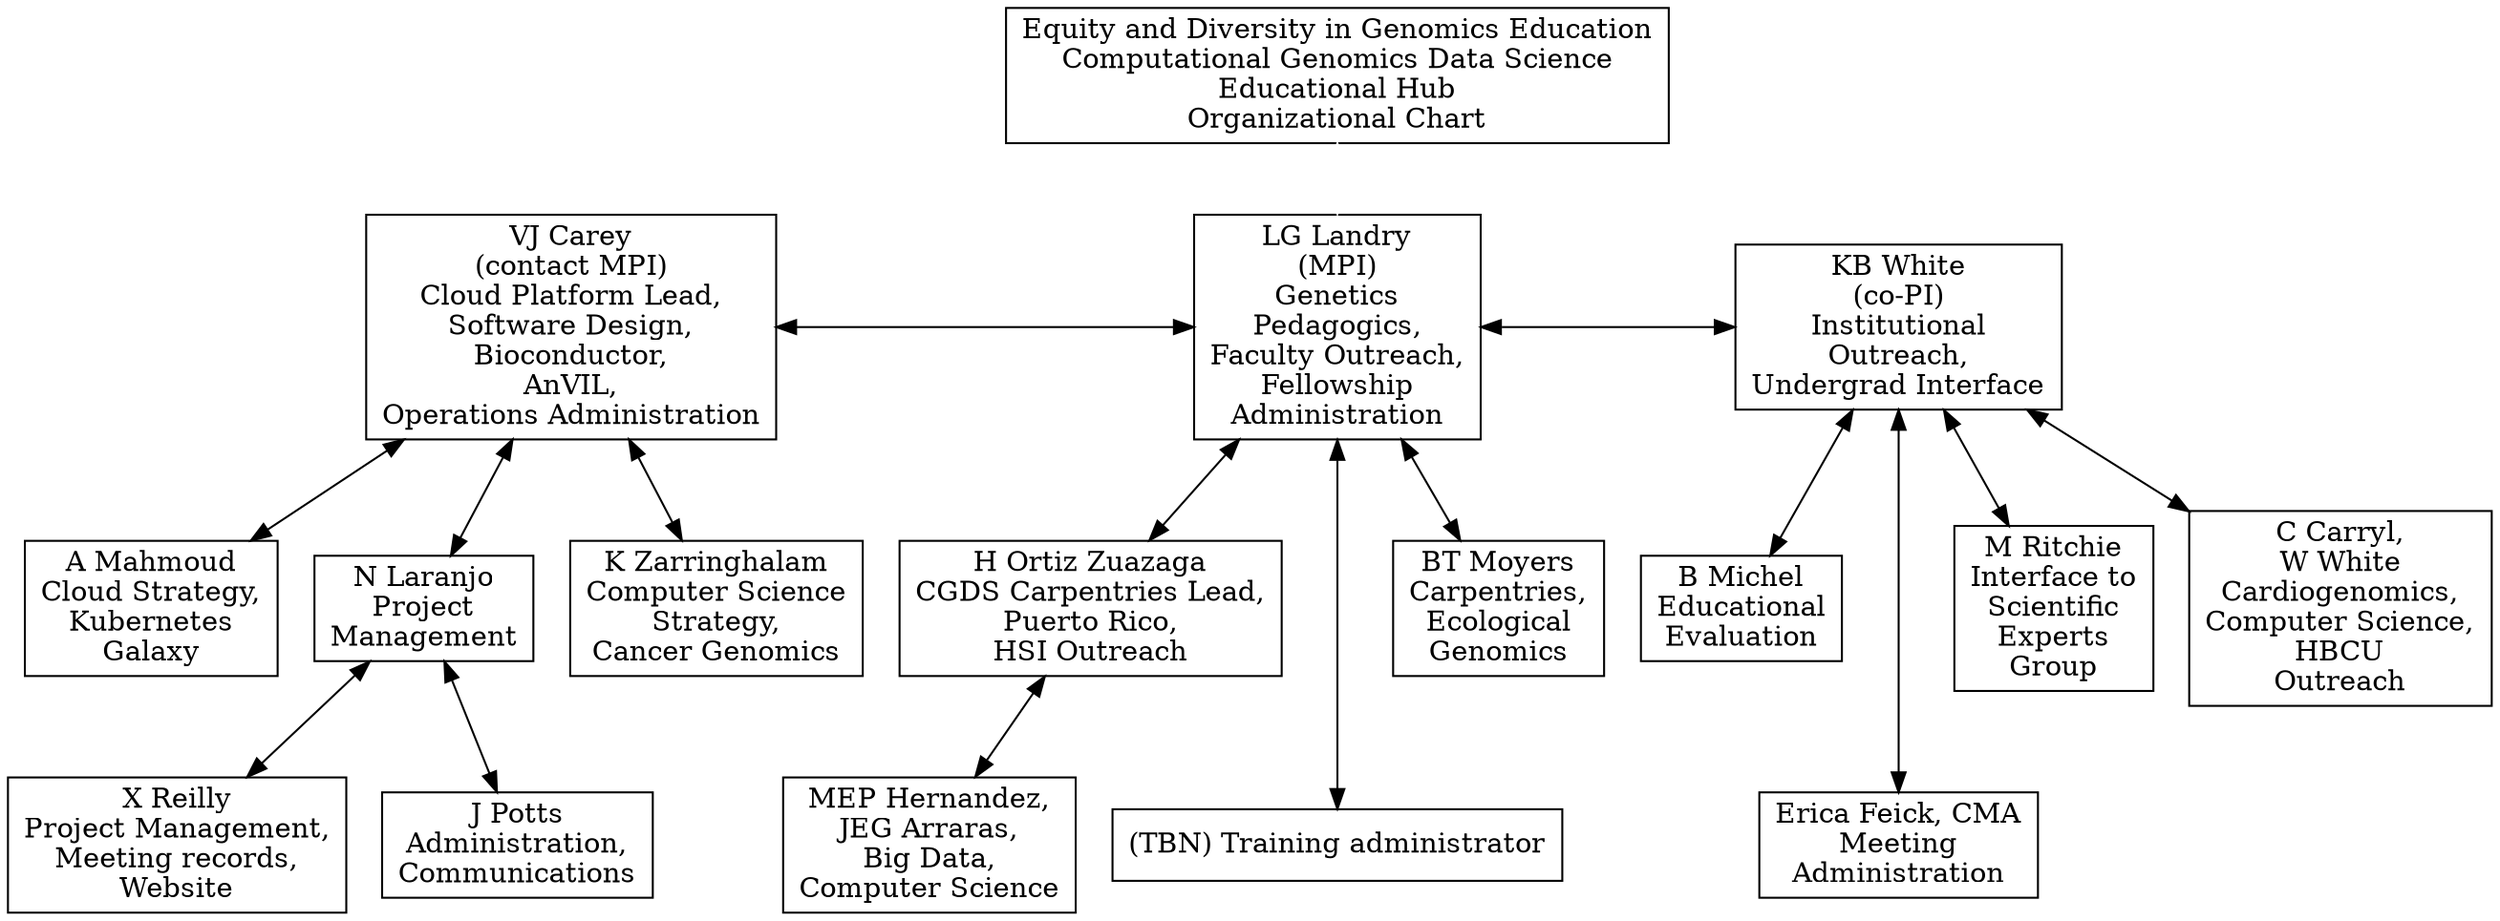 

digraph edgehub {
        node [shape=box];
        edge [dir="both"];
        d -> e -> f;
        a -> e [color="white"];
        d -> g;
	d -> h;
	d -> i;
        e -> j;
	e -> k; 
	e -> l;
        f -> m;
        f -> s;
	f -> n;
	f -> o;
        h -> p;
        h -> r;
        j -> q;
	a [label = "Equity and Diversity in Genomics Education\nComputational Genomics Data Science\nEducational Hub\nOrganizational Chart"];
	d [label = "VJ Carey\n(contact MPI)\nCloud Platform Lead,\nSoftware Design,\nBioconductor,\nAnVIL,\nOperations Administration"];
	e [label = "LG Landry\n(MPI)\nGenetics\nPedagogics,\nFaculty Outreach,\nFellowship\nAdministration"];
	f [label = "KB White\n(co-PI)\nInstitutional\nOutreach,\nUndergrad Interface"];
        g [label = "A Mahmoud\nCloud Strategy,\nKubernetes\nGalaxy"];
        h [label = "N Laranjo\nProject\nManagement"];
        i [label = "K Zarringhalam\nComputer Science\nStrategy,\nCancer Genomics"];
        j [label = "H Ortiz Zuazaga\nCGDS Carpentries Lead,\nPuerto Rico,\nHSI Outreach"];
        k [label = "(TBN) Training administrator"];
        l [label = "BT Moyers\nCarpentries,\nEcological\nGenomics"];
        m [label = "B Michel\nEducational\nEvaluation"];
        n [label = "M Ritchie\nInterface to\nScientific\nExperts\nGroup"];
        o [label = "C Carryl,\nW White\nCardiogenomics,\nComputer Science,\nHBCU\nOutreach"];
        p [label = "X Reilly\nProject Management,\nMeeting records,\nWebsite"];
        q [label = "MEP Hernandez,\nJEG Arraras,\nBig Data,\nComputer Science"];
        r [label = "J Potts\nAdministration,\nCommunications"];
        s [label = "Erica Feick, CMA\nMeeting\nAdministration"];
{rank=same; d e f}
{rank=same; g h i j l m n o}
{rank=same; k p q s}
}
